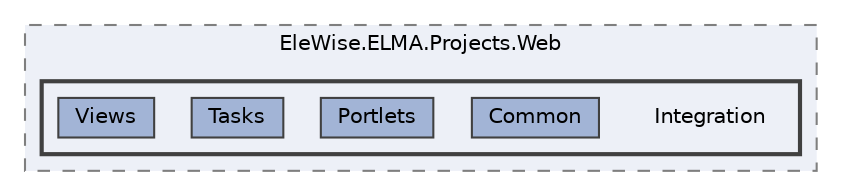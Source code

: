 digraph "Web/Modules/EleWise.ELMA.Projects.Web/Integration"
{
 // LATEX_PDF_SIZE
  bgcolor="transparent";
  edge [fontname=Helvetica,fontsize=10,labelfontname=Helvetica,labelfontsize=10];
  node [fontname=Helvetica,fontsize=10,shape=box,height=0.2,width=0.4];
  compound=true
  subgraph clusterdir_23a6f94d21080c87fc1e38cbb81deb77 {
    graph [ bgcolor="#edf0f7", pencolor="grey50", label="EleWise.ELMA.Projects.Web", fontname=Helvetica,fontsize=10 style="filled,dashed", URL="dir_23a6f94d21080c87fc1e38cbb81deb77.html",tooltip=""]
  subgraph clusterdir_ba7474e89b3aa85a6b82884d81912aff {
    graph [ bgcolor="#edf0f7", pencolor="grey25", label="", fontname=Helvetica,fontsize=10 style="filled,bold", URL="dir_ba7474e89b3aa85a6b82884d81912aff.html",tooltip=""]
    dir_ba7474e89b3aa85a6b82884d81912aff [shape=plaintext, label="Integration"];
  dir_2d405aaf70b95e159300509226899234 [label="Common", fillcolor="#a2b4d6", color="grey25", style="filled", URL="dir_2d405aaf70b95e159300509226899234.html",tooltip=""];
  dir_dfb44779e435e52b3200c70b60ad0e85 [label="Portlets", fillcolor="#a2b4d6", color="grey25", style="filled", URL="dir_dfb44779e435e52b3200c70b60ad0e85.html",tooltip=""];
  dir_41bcf5015dddf3ec4d5bc15d35fbb16a [label="Tasks", fillcolor="#a2b4d6", color="grey25", style="filled", URL="dir_41bcf5015dddf3ec4d5bc15d35fbb16a.html",tooltip=""];
  dir_fa43feaac3da414d93890b40a7172758 [label="Views", fillcolor="#a2b4d6", color="grey25", style="filled", URL="dir_fa43feaac3da414d93890b40a7172758.html",tooltip=""];
  }
  }
}
